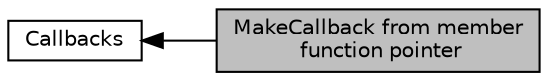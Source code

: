 digraph "MakeCallback from member function pointer"
{
  edge [fontname="Helvetica",fontsize="10",labelfontname="Helvetica",labelfontsize="10"];
  node [fontname="Helvetica",fontsize="10",shape=record];
  rankdir=LR;
  Node0 [label="MakeCallback from member\l function pointer",height=0.2,width=0.4,color="black", fillcolor="grey75", style="filled", fontcolor="black"];
  Node1 [label="Callbacks",height=0.2,width=0.4,color="black", fillcolor="white", style="filled",URL="$d1/de9/group__callback.html",tooltip="Wrap functions, objects, and arguments into self contained callbacks. "];
  Node1->Node0 [shape=plaintext, dir="back", style="solid"];
}

